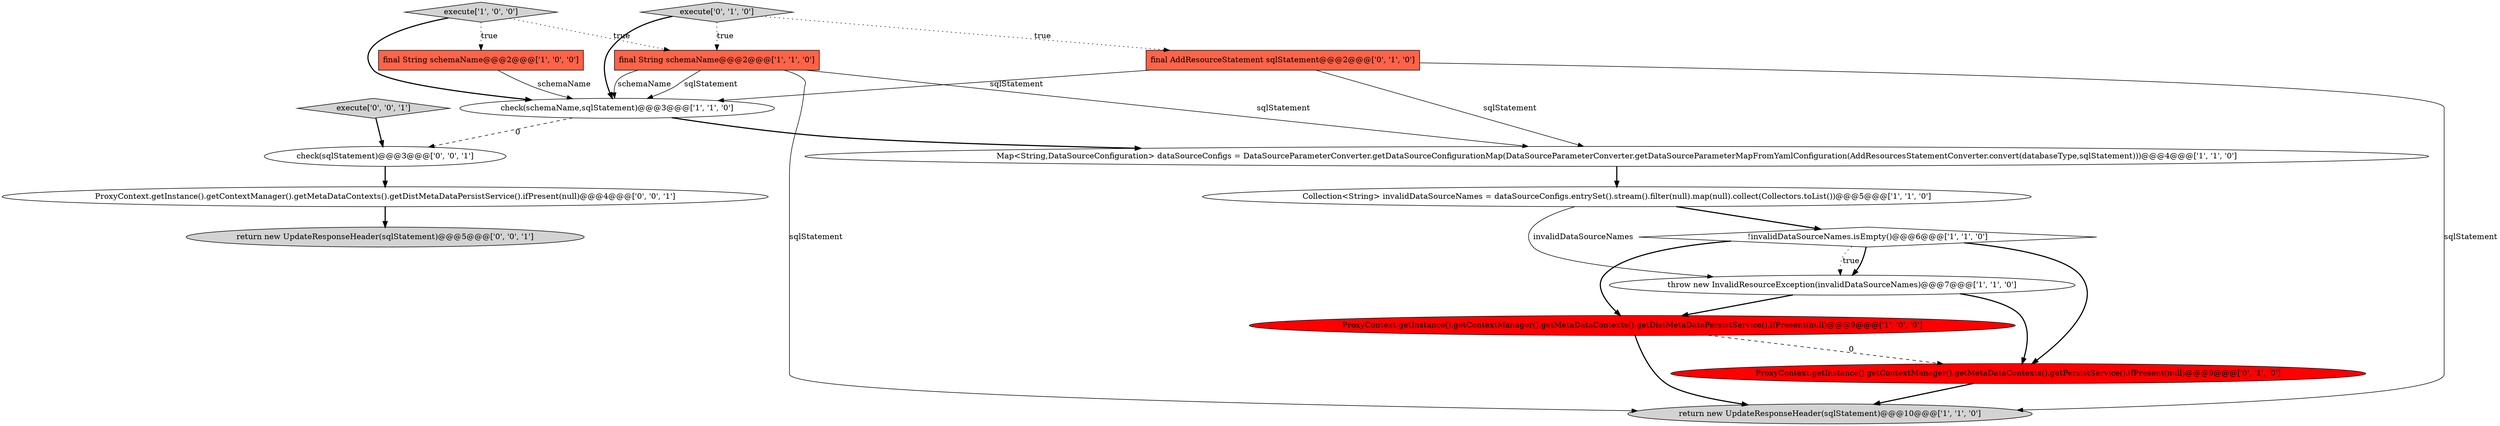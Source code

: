 digraph {
2 [style = filled, label = "!invalidDataSourceNames.isEmpty()@@@6@@@['1', '1', '0']", fillcolor = white, shape = diamond image = "AAA0AAABBB1BBB"];
6 [style = filled, label = "Collection<String> invalidDataSourceNames = dataSourceConfigs.entrySet().stream().filter(null).map(null).collect(Collectors.toList())@@@5@@@['1', '1', '0']", fillcolor = white, shape = ellipse image = "AAA0AAABBB1BBB"];
8 [style = filled, label = "ProxyContext.getInstance().getContextManager().getMetaDataContexts().getDistMetaDataPersistService().ifPresent(null)@@@9@@@['1', '0', '0']", fillcolor = red, shape = ellipse image = "AAA1AAABBB1BBB"];
15 [style = filled, label = "return new UpdateResponseHeader(sqlStatement)@@@5@@@['0', '0', '1']", fillcolor = lightgray, shape = ellipse image = "AAA0AAABBB3BBB"];
0 [style = filled, label = "execute['1', '0', '0']", fillcolor = lightgray, shape = diamond image = "AAA0AAABBB1BBB"];
11 [style = filled, label = "execute['0', '1', '0']", fillcolor = lightgray, shape = diamond image = "AAA0AAABBB2BBB"];
7 [style = filled, label = "final String schemaName@@@2@@@['1', '1', '0']", fillcolor = tomato, shape = box image = "AAA0AAABBB1BBB"];
5 [style = filled, label = "check(schemaName,sqlStatement)@@@3@@@['1', '1', '0']", fillcolor = white, shape = ellipse image = "AAA0AAABBB1BBB"];
9 [style = filled, label = "Map<String,DataSourceConfiguration> dataSourceConfigs = DataSourceParameterConverter.getDataSourceConfigurationMap(DataSourceParameterConverter.getDataSourceParameterMapFromYamlConfiguration(AddResourcesStatementConverter.convert(databaseType,sqlStatement)))@@@4@@@['1', '1', '0']", fillcolor = white, shape = ellipse image = "AAA0AAABBB1BBB"];
1 [style = filled, label = "final String schemaName@@@2@@@['1', '0', '0']", fillcolor = tomato, shape = box image = "AAA0AAABBB1BBB"];
10 [style = filled, label = "ProxyContext.getInstance().getContextManager().getMetaDataContexts().getPersistService().ifPresent(null)@@@9@@@['0', '1', '0']", fillcolor = red, shape = ellipse image = "AAA1AAABBB2BBB"];
12 [style = filled, label = "final AddResourceStatement sqlStatement@@@2@@@['0', '1', '0']", fillcolor = tomato, shape = box image = "AAA0AAABBB2BBB"];
13 [style = filled, label = "check(sqlStatement)@@@3@@@['0', '0', '1']", fillcolor = white, shape = ellipse image = "AAA0AAABBB3BBB"];
4 [style = filled, label = "return new UpdateResponseHeader(sqlStatement)@@@10@@@['1', '1', '0']", fillcolor = lightgray, shape = ellipse image = "AAA0AAABBB1BBB"];
14 [style = filled, label = "ProxyContext.getInstance().getContextManager().getMetaDataContexts().getDistMetaDataPersistService().ifPresent(null)@@@4@@@['0', '0', '1']", fillcolor = white, shape = ellipse image = "AAA0AAABBB3BBB"];
16 [style = filled, label = "execute['0', '0', '1']", fillcolor = lightgray, shape = diamond image = "AAA0AAABBB3BBB"];
3 [style = filled, label = "throw new InvalidResourceException(invalidDataSourceNames)@@@7@@@['1', '1', '0']", fillcolor = white, shape = ellipse image = "AAA0AAABBB1BBB"];
2->3 [style = dotted, label="true"];
11->7 [style = dotted, label="true"];
5->13 [style = dashed, label="0"];
16->13 [style = bold, label=""];
6->3 [style = solid, label="invalidDataSourceNames"];
8->10 [style = dashed, label="0"];
7->5 [style = solid, label="schemaName"];
1->5 [style = solid, label="schemaName"];
5->9 [style = bold, label=""];
2->3 [style = bold, label=""];
11->12 [style = dotted, label="true"];
12->5 [style = solid, label="sqlStatement"];
7->5 [style = solid, label="sqlStatement"];
2->10 [style = bold, label=""];
9->6 [style = bold, label=""];
6->2 [style = bold, label=""];
3->10 [style = bold, label=""];
11->5 [style = bold, label=""];
7->4 [style = solid, label="sqlStatement"];
12->9 [style = solid, label="sqlStatement"];
3->8 [style = bold, label=""];
0->1 [style = dotted, label="true"];
12->4 [style = solid, label="sqlStatement"];
10->4 [style = bold, label=""];
14->15 [style = bold, label=""];
8->4 [style = bold, label=""];
0->7 [style = dotted, label="true"];
7->9 [style = solid, label="sqlStatement"];
13->14 [style = bold, label=""];
2->8 [style = bold, label=""];
0->5 [style = bold, label=""];
}
